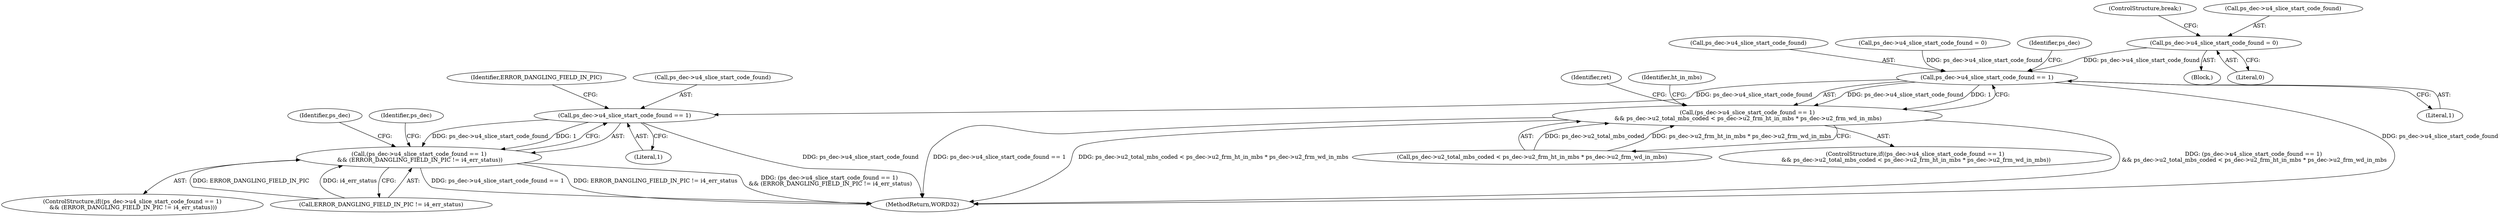 digraph "0_Android_494561291a503840f385fbcd11d9bc5f4dc502b8@pointer" {
"1001331" [label="(Call,ps_dec->u4_slice_start_code_found = 0)"];
"1001465" [label="(Call,ps_dec->u4_slice_start_code_found == 1)"];
"1001464" [label="(Call,(ps_dec->u4_slice_start_code_found == 1)\n && ps_dec->u2_total_mbs_coded < ps_dec->u2_frm_ht_in_mbs * ps_dec->u2_frm_wd_in_mbs)"];
"1001833" [label="(Call,ps_dec->u4_slice_start_code_found == 1)"];
"1001832" [label="(Call,(ps_dec->u4_slice_start_code_found == 1)\n && (ERROR_DANGLING_FIELD_IN_PIC != i4_err_status))"];
"1001336" [label="(ControlStructure,break;)"];
"1001839" [label="(Identifier,ERROR_DANGLING_FIELD_IN_PIC)"];
"1001466" [label="(Call,ps_dec->u4_slice_start_code_found)"];
"1002000" [label="(Identifier,ps_dec)"];
"1001837" [label="(Literal,1)"];
"1000524" [label="(Call,ps_dec->u4_slice_start_code_found = 0)"];
"1001463" [label="(ControlStructure,if((ps_dec->u4_slice_start_code_found == 1)\n && ps_dec->u2_total_mbs_coded < ps_dec->u2_frm_ht_in_mbs * ps_dec->u2_frm_wd_in_mbs))"];
"1001834" [label="(Call,ps_dec->u4_slice_start_code_found)"];
"1001469" [label="(Literal,1)"];
"1001831" [label="(ControlStructure,if((ps_dec->u4_slice_start_code_found == 1)\n && (ERROR_DANGLING_FIELD_IN_PIC != i4_err_status)))"];
"1002226" [label="(MethodReturn,WORD32)"];
"1001330" [label="(Block,)"];
"1001332" [label="(Call,ps_dec->u4_slice_start_code_found)"];
"1001832" [label="(Call,(ps_dec->u4_slice_start_code_found == 1)\n && (ERROR_DANGLING_FIELD_IN_PIC != i4_err_status))"];
"1001470" [label="(Call,ps_dec->u2_total_mbs_coded < ps_dec->u2_frm_ht_in_mbs * ps_dec->u2_frm_wd_in_mbs)"];
"1001465" [label="(Call,ps_dec->u4_slice_start_code_found == 1)"];
"1001838" [label="(Call,ERROR_DANGLING_FIELD_IN_PIC != i4_err_status)"];
"1001331" [label="(Call,ps_dec->u4_slice_start_code_found = 0)"];
"1001335" [label="(Literal,0)"];
"1001845" [label="(Identifier,ps_dec)"];
"1001464" [label="(Call,(ps_dec->u4_slice_start_code_found == 1)\n && ps_dec->u2_total_mbs_coded < ps_dec->u2_frm_ht_in_mbs * ps_dec->u2_frm_wd_in_mbs)"];
"1001472" [label="(Identifier,ps_dec)"];
"1001578" [label="(Identifier,ret)"];
"1001833" [label="(Call,ps_dec->u4_slice_start_code_found == 1)"];
"1001488" [label="(Identifier,ht_in_mbs)"];
"1001331" -> "1001330"  [label="AST: "];
"1001331" -> "1001335"  [label="CFG: "];
"1001332" -> "1001331"  [label="AST: "];
"1001335" -> "1001331"  [label="AST: "];
"1001336" -> "1001331"  [label="CFG: "];
"1001331" -> "1001465"  [label="DDG: ps_dec->u4_slice_start_code_found"];
"1001465" -> "1001464"  [label="AST: "];
"1001465" -> "1001469"  [label="CFG: "];
"1001466" -> "1001465"  [label="AST: "];
"1001469" -> "1001465"  [label="AST: "];
"1001472" -> "1001465"  [label="CFG: "];
"1001464" -> "1001465"  [label="CFG: "];
"1001465" -> "1002226"  [label="DDG: ps_dec->u4_slice_start_code_found"];
"1001465" -> "1001464"  [label="DDG: ps_dec->u4_slice_start_code_found"];
"1001465" -> "1001464"  [label="DDG: 1"];
"1000524" -> "1001465"  [label="DDG: ps_dec->u4_slice_start_code_found"];
"1001465" -> "1001833"  [label="DDG: ps_dec->u4_slice_start_code_found"];
"1001464" -> "1001463"  [label="AST: "];
"1001464" -> "1001470"  [label="CFG: "];
"1001470" -> "1001464"  [label="AST: "];
"1001488" -> "1001464"  [label="CFG: "];
"1001578" -> "1001464"  [label="CFG: "];
"1001464" -> "1002226"  [label="DDG: (ps_dec->u4_slice_start_code_found == 1)\n && ps_dec->u2_total_mbs_coded < ps_dec->u2_frm_ht_in_mbs * ps_dec->u2_frm_wd_in_mbs"];
"1001464" -> "1002226"  [label="DDG: ps_dec->u4_slice_start_code_found == 1"];
"1001464" -> "1002226"  [label="DDG: ps_dec->u2_total_mbs_coded < ps_dec->u2_frm_ht_in_mbs * ps_dec->u2_frm_wd_in_mbs"];
"1001470" -> "1001464"  [label="DDG: ps_dec->u2_total_mbs_coded"];
"1001470" -> "1001464"  [label="DDG: ps_dec->u2_frm_ht_in_mbs * ps_dec->u2_frm_wd_in_mbs"];
"1001833" -> "1001832"  [label="AST: "];
"1001833" -> "1001837"  [label="CFG: "];
"1001834" -> "1001833"  [label="AST: "];
"1001837" -> "1001833"  [label="AST: "];
"1001839" -> "1001833"  [label="CFG: "];
"1001832" -> "1001833"  [label="CFG: "];
"1001833" -> "1002226"  [label="DDG: ps_dec->u4_slice_start_code_found"];
"1001833" -> "1001832"  [label="DDG: ps_dec->u4_slice_start_code_found"];
"1001833" -> "1001832"  [label="DDG: 1"];
"1001832" -> "1001831"  [label="AST: "];
"1001832" -> "1001838"  [label="CFG: "];
"1001838" -> "1001832"  [label="AST: "];
"1001845" -> "1001832"  [label="CFG: "];
"1002000" -> "1001832"  [label="CFG: "];
"1001832" -> "1002226"  [label="DDG: ps_dec->u4_slice_start_code_found == 1"];
"1001832" -> "1002226"  [label="DDG: ERROR_DANGLING_FIELD_IN_PIC != i4_err_status"];
"1001832" -> "1002226"  [label="DDG: (ps_dec->u4_slice_start_code_found == 1)\n && (ERROR_DANGLING_FIELD_IN_PIC != i4_err_status)"];
"1001838" -> "1001832"  [label="DDG: ERROR_DANGLING_FIELD_IN_PIC"];
"1001838" -> "1001832"  [label="DDG: i4_err_status"];
}
